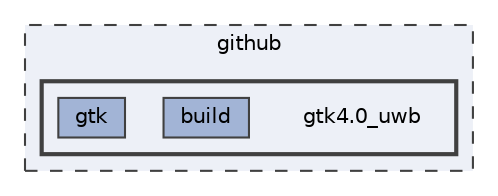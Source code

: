 digraph "D:/github/gtk4.0_uwb"
{
 // LATEX_PDF_SIZE
  bgcolor="transparent";
  edge [fontname=Helvetica,fontsize=10,labelfontname=Helvetica,labelfontsize=10];
  node [fontname=Helvetica,fontsize=10,shape=box,height=0.2,width=0.4];
  compound=true
  subgraph clusterdir_aa394cd1d9abb8ffe941d9aaafca8d03 {
    graph [ bgcolor="#edf0f7", pencolor="grey25", label="github", fontname=Helvetica,fontsize=10 style="filled,dashed", URL="dir_aa394cd1d9abb8ffe941d9aaafca8d03.html",tooltip=""]
  subgraph clusterdir_fd32216270b3951a38ee56489445cdd4 {
    graph [ bgcolor="#edf0f7", pencolor="grey25", label="", fontname=Helvetica,fontsize=10 style="filled,bold", URL="dir_fd32216270b3951a38ee56489445cdd4.html",tooltip=""]
    dir_fd32216270b3951a38ee56489445cdd4 [shape=plaintext, label="gtk4.0_uwb"];
  dir_3913ab04657ddad6b86cd2bf90acd900 [label="build", fillcolor="#a2b4d6", color="grey25", style="filled", URL="dir_3913ab04657ddad6b86cd2bf90acd900.html",tooltip=""];
  dir_68230846a0c21bbfab9811caeccbfa98 [label="gtk", fillcolor="#a2b4d6", color="grey25", style="filled", URL="dir_68230846a0c21bbfab9811caeccbfa98.html",tooltip=""];
  }
  }
}
